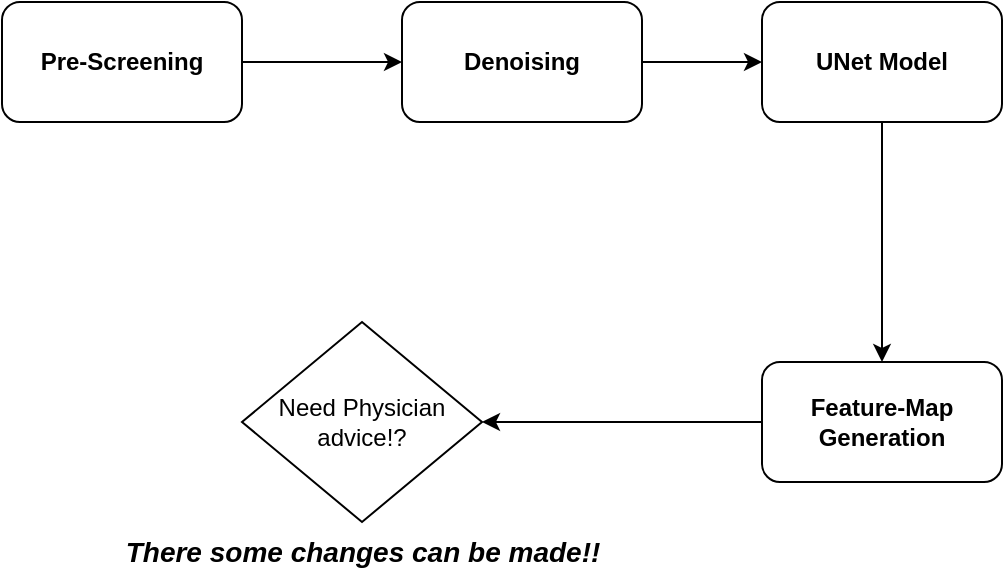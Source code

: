 <mxfile version="23.1.2" type="github">
  <diagram name="Page-1" id="fYBjqZ4xrnwQQuxoEaGQ">
    <mxGraphModel dx="1120" dy="468" grid="1" gridSize="10" guides="1" tooltips="1" connect="1" arrows="1" fold="1" page="1" pageScale="1" pageWidth="850" pageHeight="1100" math="0" shadow="0">
      <root>
        <mxCell id="0" />
        <mxCell id="1" parent="0" />
        <mxCell id="ycLrT0i1Qd2NdqBDtHQh-1" value="&lt;b&gt;Denoising&lt;/b&gt;" style="rounded=1;whiteSpace=wrap;html=1;" vertex="1" parent="1">
          <mxGeometry x="480" y="130" width="120" height="60" as="geometry" />
        </mxCell>
        <mxCell id="ycLrT0i1Qd2NdqBDtHQh-2" value="&lt;b&gt;Pre-Screening&lt;/b&gt;" style="rounded=1;whiteSpace=wrap;html=1;" vertex="1" parent="1">
          <mxGeometry x="280" y="130" width="120" height="60" as="geometry" />
        </mxCell>
        <mxCell id="ycLrT0i1Qd2NdqBDtHQh-3" value="&lt;b&gt;UNet Model&lt;/b&gt;" style="rounded=1;whiteSpace=wrap;html=1;" vertex="1" parent="1">
          <mxGeometry x="660" y="130" width="120" height="60" as="geometry" />
        </mxCell>
        <mxCell id="ycLrT0i1Qd2NdqBDtHQh-4" value="&lt;b&gt;Feature-Map Generation&lt;/b&gt;" style="rounded=1;whiteSpace=wrap;html=1;" vertex="1" parent="1">
          <mxGeometry x="660" y="310" width="120" height="60" as="geometry" />
        </mxCell>
        <mxCell id="ycLrT0i1Qd2NdqBDtHQh-5" value="" style="endArrow=classic;html=1;rounded=0;exitX=1;exitY=0.5;exitDx=0;exitDy=0;entryX=0;entryY=0.5;entryDx=0;entryDy=0;" edge="1" parent="1" source="ycLrT0i1Qd2NdqBDtHQh-2" target="ycLrT0i1Qd2NdqBDtHQh-1">
          <mxGeometry width="50" height="50" relative="1" as="geometry">
            <mxPoint x="400" y="270" as="sourcePoint" />
            <mxPoint x="450" y="220" as="targetPoint" />
          </mxGeometry>
        </mxCell>
        <mxCell id="ycLrT0i1Qd2NdqBDtHQh-6" value="" style="endArrow=classic;html=1;rounded=0;entryX=0;entryY=0.5;entryDx=0;entryDy=0;exitX=1;exitY=0.5;exitDx=0;exitDy=0;" edge="1" parent="1" source="ycLrT0i1Qd2NdqBDtHQh-1" target="ycLrT0i1Qd2NdqBDtHQh-3">
          <mxGeometry width="50" height="50" relative="1" as="geometry">
            <mxPoint x="400" y="270" as="sourcePoint" />
            <mxPoint x="450" y="220" as="targetPoint" />
          </mxGeometry>
        </mxCell>
        <mxCell id="ycLrT0i1Qd2NdqBDtHQh-7" value="" style="endArrow=classic;html=1;rounded=0;entryX=0.5;entryY=0;entryDx=0;entryDy=0;exitX=0.5;exitY=1;exitDx=0;exitDy=0;" edge="1" parent="1" source="ycLrT0i1Qd2NdqBDtHQh-3" target="ycLrT0i1Qd2NdqBDtHQh-4">
          <mxGeometry width="50" height="50" relative="1" as="geometry">
            <mxPoint x="570" y="260" as="sourcePoint" />
            <mxPoint x="450" y="220" as="targetPoint" />
          </mxGeometry>
        </mxCell>
        <mxCell id="ycLrT0i1Qd2NdqBDtHQh-8" value="" style="endArrow=classic;html=1;rounded=0;exitX=0;exitY=0.5;exitDx=0;exitDy=0;" edge="1" parent="1" source="ycLrT0i1Qd2NdqBDtHQh-4">
          <mxGeometry width="50" height="50" relative="1" as="geometry">
            <mxPoint x="400" y="270" as="sourcePoint" />
            <mxPoint x="520" y="340" as="targetPoint" />
          </mxGeometry>
        </mxCell>
        <mxCell id="ycLrT0i1Qd2NdqBDtHQh-9" value="Need Physician advice!?" style="rhombus;whiteSpace=wrap;html=1;" vertex="1" parent="1">
          <mxGeometry x="400" y="290" width="120" height="100" as="geometry" />
        </mxCell>
        <mxCell id="ycLrT0i1Qd2NdqBDtHQh-10" value="&lt;i&gt;&lt;b&gt;&lt;font style=&quot;font-size: 14px;&quot;&gt;There some changes can be made!!&lt;/font&gt;&lt;/b&gt;&lt;/i&gt;" style="text;html=1;align=center;verticalAlign=middle;resizable=0;points=[];autosize=1;strokeColor=none;fillColor=none;" vertex="1" parent="1">
          <mxGeometry x="330" y="390" width="260" height="30" as="geometry" />
        </mxCell>
      </root>
    </mxGraphModel>
  </diagram>
</mxfile>
